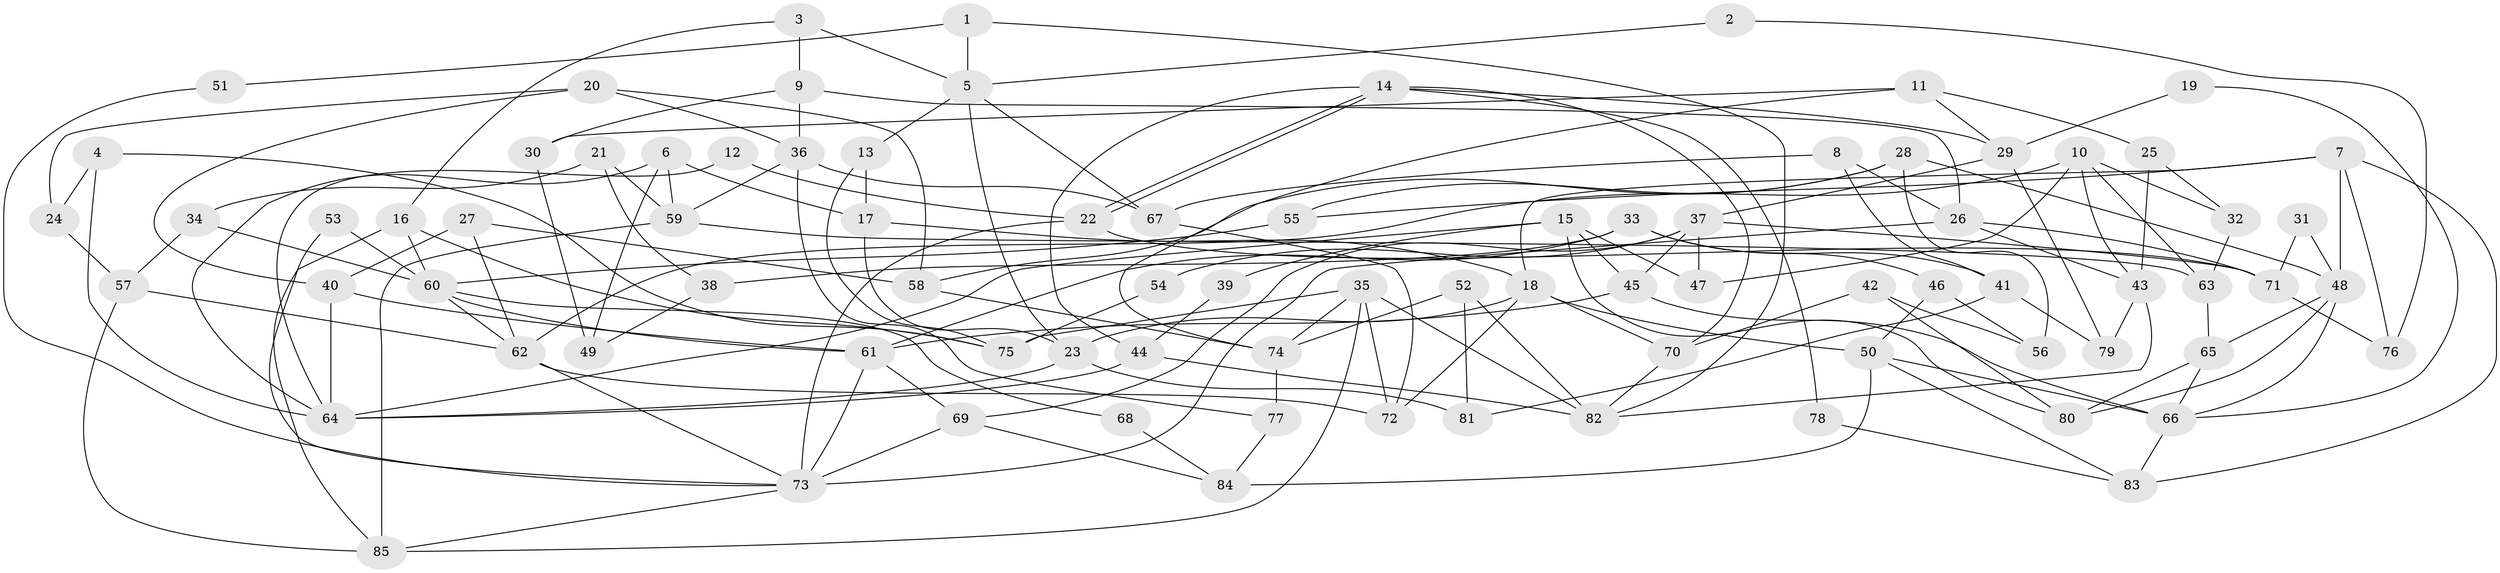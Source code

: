 // Generated by graph-tools (version 1.1) at 2025/02/03/09/25 03:02:04]
// undirected, 85 vertices, 170 edges
graph export_dot {
graph [start="1"]
  node [color=gray90,style=filled];
  1;
  2;
  3;
  4;
  5;
  6;
  7;
  8;
  9;
  10;
  11;
  12;
  13;
  14;
  15;
  16;
  17;
  18;
  19;
  20;
  21;
  22;
  23;
  24;
  25;
  26;
  27;
  28;
  29;
  30;
  31;
  32;
  33;
  34;
  35;
  36;
  37;
  38;
  39;
  40;
  41;
  42;
  43;
  44;
  45;
  46;
  47;
  48;
  49;
  50;
  51;
  52;
  53;
  54;
  55;
  56;
  57;
  58;
  59;
  60;
  61;
  62;
  63;
  64;
  65;
  66;
  67;
  68;
  69;
  70;
  71;
  72;
  73;
  74;
  75;
  76;
  77;
  78;
  79;
  80;
  81;
  82;
  83;
  84;
  85;
  1 -- 82;
  1 -- 5;
  1 -- 51;
  2 -- 5;
  2 -- 76;
  3 -- 9;
  3 -- 5;
  3 -- 16;
  4 -- 64;
  4 -- 75;
  4 -- 24;
  5 -- 23;
  5 -- 13;
  5 -- 67;
  6 -- 64;
  6 -- 17;
  6 -- 49;
  6 -- 59;
  7 -- 55;
  7 -- 48;
  7 -- 18;
  7 -- 76;
  7 -- 83;
  8 -- 67;
  8 -- 41;
  8 -- 26;
  9 -- 26;
  9 -- 36;
  9 -- 30;
  10 -- 43;
  10 -- 47;
  10 -- 32;
  10 -- 62;
  10 -- 63;
  11 -- 74;
  11 -- 30;
  11 -- 25;
  11 -- 29;
  12 -- 22;
  12 -- 64;
  13 -- 75;
  13 -- 17;
  14 -- 44;
  14 -- 22;
  14 -- 22;
  14 -- 29;
  14 -- 70;
  14 -- 78;
  15 -- 45;
  15 -- 80;
  15 -- 39;
  15 -- 47;
  15 -- 64;
  16 -- 85;
  16 -- 60;
  16 -- 75;
  17 -- 23;
  17 -- 18;
  18 -- 70;
  18 -- 23;
  18 -- 50;
  18 -- 72;
  19 -- 66;
  19 -- 29;
  20 -- 24;
  20 -- 40;
  20 -- 36;
  20 -- 58;
  21 -- 34;
  21 -- 59;
  21 -- 38;
  22 -- 71;
  22 -- 73;
  23 -- 64;
  23 -- 81;
  24 -- 57;
  25 -- 32;
  25 -- 43;
  26 -- 73;
  26 -- 43;
  26 -- 71;
  27 -- 58;
  27 -- 62;
  27 -- 40;
  28 -- 48;
  28 -- 58;
  28 -- 55;
  28 -- 56;
  29 -- 37;
  29 -- 79;
  30 -- 49;
  31 -- 71;
  31 -- 48;
  32 -- 63;
  33 -- 61;
  33 -- 41;
  33 -- 38;
  33 -- 46;
  34 -- 60;
  34 -- 57;
  35 -- 72;
  35 -- 82;
  35 -- 74;
  35 -- 75;
  35 -- 85;
  36 -- 59;
  36 -- 67;
  36 -- 77;
  37 -- 69;
  37 -- 45;
  37 -- 47;
  37 -- 54;
  37 -- 71;
  38 -- 49;
  39 -- 44;
  40 -- 61;
  40 -- 64;
  41 -- 79;
  41 -- 81;
  42 -- 56;
  42 -- 80;
  42 -- 70;
  43 -- 79;
  43 -- 82;
  44 -- 82;
  44 -- 64;
  45 -- 61;
  45 -- 66;
  46 -- 50;
  46 -- 56;
  48 -- 65;
  48 -- 66;
  48 -- 80;
  50 -- 66;
  50 -- 83;
  50 -- 84;
  51 -- 73;
  52 -- 82;
  52 -- 74;
  52 -- 81;
  53 -- 60;
  53 -- 73;
  54 -- 75;
  55 -- 60;
  57 -- 85;
  57 -- 62;
  58 -- 74;
  59 -- 85;
  59 -- 63;
  60 -- 62;
  60 -- 61;
  60 -- 68;
  61 -- 73;
  61 -- 69;
  62 -- 72;
  62 -- 73;
  63 -- 65;
  65 -- 66;
  65 -- 80;
  66 -- 83;
  67 -- 72;
  68 -- 84;
  69 -- 73;
  69 -- 84;
  70 -- 82;
  71 -- 76;
  73 -- 85;
  74 -- 77;
  77 -- 84;
  78 -- 83;
}

